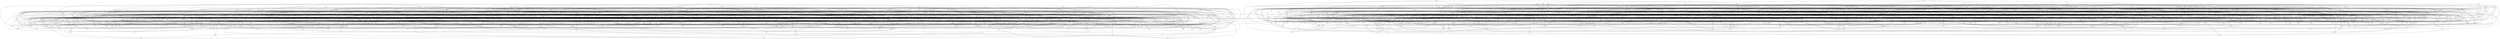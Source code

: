 strict graph {
  lnd -- thl
  qfq -- gjj
  qfq -- dgc
  fzh -- cqc
  rpc -- pkv
  rpc -- nfd
  rpc -- dbx
  fgb -- rhk
  fgb -- jzr
  cfv -- fgp
  mgq -- ssd
  mgq -- lrd
  mgq -- rsq
  dps -- fqx
  dps -- gtj
  tth -- xrq
  tth -- dbg
  tmz -- kkz
  tmz -- nrz
  tmz -- prx
  tmz -- xnr
  kch -- jcm
  kch -- nnm
  dqm -- ttk
  dqm -- vkm
  dqm -- bvk
  dqm -- rhk
  gjg -- kfn
  gjg -- qrm
  gjg -- pqr
  gjg -- bdc
  qqt -- thj
  tbb -- fqb
  stp -- glb
  stp -- nnd
  stp -- jtc
  vng -- mft
  vng -- cch
  vng -- vxr
  vng -- xjk
  qgd -- fdn
  qgd -- bsc
  qgd -- gvk
  qgd -- hqd
  qgd -- fmh
  qgd -- rhx
  qgd -- qgg
  cnr -- qfj
  cnr -- qpf
  cnr -- fqj
  slp -- vmv
  slp -- fhd
  slp -- lnx
  slp -- sfh
  htr -- pzb
  htr -- hqh
  htr -- dmt
  htr -- zjt
  htr -- xck
  dfj -- zsv
  dfj -- fvv
  mpr -- vkm
  mpr -- nvv
  mpr -- tgr
  mpr -- kkt
  fgs -- ltm
  fgs -- fbc
  lxf -- pbp
  qsh -- nrh
  qsh -- zdj
  qsh -- rjx
  qsh -- dxn
  dlb -- dcp
  dlb -- ktj
  dlb -- psc
  dlb -- mpv
  vfr -- kmb
  vfr -- psl
  zzc -- fzq
  zzc -- thj
  zzc -- bkg
  rlf -- thl
  rlf -- mtc
  rlf -- lcf
  klb -- jnz
  klb -- lkc
  klb -- cqs
  klb -- xrq
  rvd -- sgf
  rvd -- tkz
  rvd -- vdb
  rvd -- lnv
  rvd -- bfq
  rvd -- nrl
  bhd -- mgn
  bhd -- dgc
  bhd -- rpc
  bhd -- vkm
  lgk -- kmb
  lgk -- rrz
  lgk -- zrp
  lgk -- gpz
  lgk -- sqz
  cdk -- dvp
  dts -- lbc
  dts -- rzq
  dts -- qzl
  dts -- dsv
  pkv -- mfn
  pzr -- mpv
  pzr -- slj
  pzr -- xvv
  pzr -- djf
  ftv -- rzd
  ftv -- vkd
  vxt -- rgr
  vxt -- rrs
  vxt -- xdv
  vxt -- dbh
  vxt -- mft
  hrq -- qpm
  hrq -- jzr
  qkv -- dch
  cbx -- tct
  cbx -- fcs
  btp -- vbf
  btp -- djt
  btp -- vhc
  btp -- fmb
  btp -- qlv
  sxb -- dck
  sxb -- mlc
  sxb -- zhk
  sxb -- pxz
  sxb -- bbp
  sxb -- rts
  grk -- dhl
  grk -- lnk
  grk -- lcx
  khz -- jkm
  khz -- xlf
  khz -- gxs
  shq -- ffs
  shq -- prd
  shq -- gjf
  shq -- nrj
  drk -- gtj
  drk -- cps
  ngd -- xcx
  ngd -- fhg
  qkb -- rph
  qkb -- hlx
  qkb -- cbx
  qkb -- xbd
  qkb -- svj
  phr -- rml
  phr -- zjf
  phr -- snd
  phr -- xzc
  lnv -- nvj
  lnv -- lzp
  lnv -- qfh
  kqs -- vvh
  kqs -- lxs
  kqs -- lhr
  rxl -- xxp
  xnl -- qnq
  bst -- qkc
  bst -- rxr
  bst -- cqs
  tqn -- zkm
  bnn -- glv
  bnn -- hnh
  bnn -- xcr
  fvm -- mmr
  trq -- jzf
  trq -- mvz
  pgr -- tgr
  pgr -- hgn
  pgr -- dgg
  pgr -- tbc
  mkz -- dkp
  qgg -- jfz
  qgg -- sfc
  qgg -- xtc
  qgg -- fcp
  rhj -- pxz
  rhj -- vdt
  rhj -- rqs
  rhj -- hzj
  rhj -- mll
  jhj -- gjf
  jhj -- dsv
  jhj -- zxg
  htp -- fzv
  ptc -- qgx
  ptc -- srn
  ptc -- xrd
  ptc -- cch
  lqn -- fkx
  lqn -- xhj
  lqn -- fsp
  lqn -- kmv
  njs -- krl
  dkd -- scf
  dkd -- xbd
  dkd -- xqh
  dld -- dcl
  dld -- vjp
  qlj -- nhz
  qlj -- kkc
  qlj -- vqc
  bmv -- lsb
  bmv -- dtj
  bmv -- ckr
  fbg -- rqb
  fbg -- nsh
  dxv -- ppx
  dxv -- jtc
  dxv -- jcc
  qjv -- xck
  qjv -- pmz
  qjv -- blr
  qjv -- ffg
  jkz -- djt
  jkz -- pmv
  jkz -- cpr
  jkz -- hdn
  fhg -- blm
  xkk -- hmv
  sds -- pzd
  sds -- frq
  sds -- sbx
  sds -- glb
  xgd -- rrb
  lqm -- vxq
  kbb -- skt
  kbb -- nnd
  kbb -- xvv
  pxz -- sqn
  grt -- xpf
  grt -- tpf
  nlh -- fmr
  pfh -- xlf
  pfh -- bbs
  blm -- vkq
  cmg -- lfb
  cmg -- lnd
  cmg -- mpv
  ghk -- cdk
  ghk -- pkd
  ghk -- fbc
  ghk -- hkk
  jdc -- jrb
  jdc -- xzc
  zcx -- qng
  zcx -- phg
  zcx -- xst
  zcx -- bbn
  dsv -- mch
  tpn -- dkq
  tpn -- vfs
  tpn -- ljl
  tpn -- kpg
  hvd -- znv
  hvd -- lxf
  hvd -- lxs
  hvd -- cbp
  hvd -- zqr
  jvx -- nrj
  flk -- dxn
  flk -- qdh
  flk -- hmn
  flk -- ldx
  flk -- xcc
  fzx -- hsc
  dkj -- vgv
  dkj -- drq
  ndq -- fns
  ndq -- hqh
  ndq -- gpz
  ndq -- jnz
  zkj -- xhr
  zkj -- fnb
  zkj -- kpq
  sqz -- njs
  sqz -- pgl
  nkq -- qpf
  nkq -- lsb
  nkq -- vhl
  mjn -- skv
  mjn -- ltm
  mjn -- vtf
  mjn -- hzq
  cvj -- hrn
  cvj -- nbq
  bfq -- ccx
  bfq -- cdf
  kbg -- dpg
  kbg -- vqc
  kbg -- cdn
  fbz -- ffp
  fbz -- kkk
  fbz -- nfr
  fbz -- dcf
  fbz -- hkz
  fbz -- fnn
  fbz -- zrf
  khb -- pbr
  mpf -- lnx
  mpf -- lnf
  xsc -- dgf
  bck -- lsq
  bck -- cbm
  bck -- fff
  ccg -- kkv
  ccg -- vks
  ccg -- dbx
  ccg -- pzb
  hzk -- kpq
  hzk -- bvh
  fhp -- tqp
  fhp -- hxk
  fhp -- gnt
  fhp -- rxh
  rpf -- jlk
  rpf -- fvv
  rpf -- kpq
  fzv -- rqp
  fzv -- sqn
  bgv -- bxn
  bgv -- fvg
  jgz -- pfh
  jgz -- gss
  jgz -- nnd
  jgz -- jcl
  jgz -- kfk
  jgz -- rdj
  qrj -- tsm
  qrj -- rms
  qrj -- dcl
  fxm -- nfn
  fxm -- fcs
  fxm -- vnj
  fxm -- sjp
  sts -- drq
  sts -- fzv
  vtx -- fgc
  vtx -- fcj
  krd -- prd
  krd -- zrp
  krd -- knj
  krd -- tqp
  qcp -- bjd
  kvn -- jcm
  kvn -- grh
  kvn -- lqm
  hzq -- jtv
  pbr -- bqz
  qzc -- cdf
  qzc -- dxk
  qzc -- xgv
  hkz -- bqp
  lxl -- rdv
  lxl -- mpf
  lxl -- jvl
  bft -- hbh
  bft -- fpl
  bft -- czc
  bft -- qdz
  bft -- qkv
  bft -- slj
  dvg -- cqs
  dvg -- tfr
  lnf -- trj
  lnf -- ccx
  phk -- flm
  phk -- gsr
  phk -- rxb
  phk -- kxz
  slx -- dfc
  slx -- qpg
  slx -- jxx
  nlx -- dfp
  nlx -- jts
  vzd -- pqx
  vzd -- vdh
  vzd -- rms
  vzd -- tnm
  ftg -- vnk
  clp -- pbr
  clp -- tzr
  clp -- prx
  clp -- jnd
  dtx -- jdg
  dtx -- rsg
  dtx -- gvx
  trz -- sgp
  trz -- rfz
  fkq -- dtd
  fkq -- kbc
  fkq -- bxp
  fkq -- cps
  tfb -- tqn
  tfb -- vkq
  tfb -- dcx
  dtb -- nrx
  dtb -- rvq
  dtb -- ngb
  bnj -- gcr
  bnj -- tkq
  bnj -- dkd
  bnj -- fdm
  qnq -- xjf
  tfr -- shm
  mtg -- ptj
  mtg -- zzf
  mtg -- xgv
  mtg -- gpv
  mtg -- hjq
  xds -- rzj
  xds -- dfp
  xds -- ffs
  ltx -- gvx
  ltx -- mfl
  jfk -- ffg
  jfk -- rzj
  jfk -- bxb
  jfk -- nnq
  jfk -- gck
  jfk -- blr
  qmj -- pvz
  qmj -- ltl
  qmj -- srn
  qmj -- pln
  qmj -- zlk
  qxv -- skj
  qxv -- kpg
  qxv -- xjs
  qxv -- qfp
  xzp -- vcq
  xzp -- bnz
  xzp -- hkk
  xzp -- fmb
  rrz -- ckh
  rrz -- zqg
  bzq -- qrk
  bzq -- lhr
  bzq -- kxr
  bzq -- fmp
  jhn -- fvc
  jhn -- kbg
  jhn -- qgx
  jhn -- hrx
  zlz -- pdb
  zlz -- vhl
  zlz -- hhj
  dpc -- jtc
  dpc -- xsc
  cjz -- gpl
  cjz -- gdj
  prc -- jdg
  prc -- bvh
  prc -- dcf
  prc -- zkp
  prc -- bqp
  cjq -- gct
  cjq -- tjv
  cjq -- qcn
  cjq -- lls
  cjq -- cvj
  vbb -- sqn
  vbb -- lbh
  vbb -- gct
  vjk -- nxs
  vjk -- rqh
  vjk -- dps
  vjk -- fmb
  qrl -- zxg
  htl -- rzj
  htl -- bnv
  htl -- shq
  clh -- psl
  clh -- bnv
  clh -- kkv
  clh -- lbl
  clh -- mgf
  lhj -- hnq
  spl -- ngt
  mlj -- tzq
  mlj -- lnf
  zzv -- vks
  zzv -- tct
  zzv -- qtm
  rdr -- pdb
  rdr -- zzv
  qsm -- mlc
  qsm -- lsl
  hcx -- rhx
  hcx -- mgn
  nfz -- rxh
  nfz -- hrq
  nfz -- jnp
  nfz -- qzl
  mhs -- hfs
  mhs -- vjr
  mhs -- mjj
  mhs -- xjf
  fzn -- gjj
  fzn -- kdc
  fzn -- ldm
  fzn -- ddl
  fzn -- xgs
  jkt -- xrd
  jkt -- ffp
  jkt -- bdz
  rmm -- nnk
  vjp -- lqf
  vjp -- vdf
  jtx -- pqt
  jtx -- qlv
  jtx -- xmx
  jtx -- hjb
  kgl -- rnt
  kgl -- hxp
  kgl -- sjs
  kgl -- fft
  kgl -- lcx
  kgl -- zrf
  qzl -- hcx
  qzl -- fck
  qzl -- lld
  trg -- mgf
  trg -- bfk
  tcm -- nbq
  tcm -- hfl
  tcm -- zlm
  zjf -- nql
  bcb -- kkk
  bcb -- jcl
  bcb -- mqf
  lfj -- xpj
  lfj -- bqv
  dmt -- vfs
  dmt -- fkk
  lcf -- xtv
  fvg -- xpf
  xkh -- cqf
  xkh -- qpl
  xkh -- htk
  xkh -- hlx
  hlh -- gsc
  hlh -- lls
  hlh -- lsh
  hlh -- zqd
  tdm -- jxd
  tdm -- xhr
  tdm -- sjl
  tdm -- mft
  tdm -- hqn
  tdm -- jqg
  bjg -- nmq
  bjg -- tfr
  kgj -- qgm
  kgj -- knk
  kgj -- fdx
  kgj -- cpv
  kgj -- bjd
  kgj -- mgq
  ltm -- hlf
  smt -- mvz
  smt -- tnm
  smt -- mlc
  smt -- kkc
  fdn -- dlj
  fdn -- xtl
  zhn -- bkf
  tqj -- nql
  qkk -- fzx
  qkk -- xcm
  qkk -- cqj
  qkk -- lsb
  lhn -- xkk
  lhn -- zkm
  tqc -- lqm
  tqc -- dpg
  trn -- xnl
  nhr -- kts
  nhr -- jcc
  nhr -- trz
  ddt -- hzj
  ddt -- hxp
  ddt -- tdp
  xtd -- glv
  xtd -- ltl
  xtd -- nzc
  jjp -- lfk
  jjp -- gdz
  jjp -- shn
  jjp -- grt
  xqh -- gjh
  lqq -- xkb
  lqq -- kmf
  rbs -- skd
  rbs -- bfd
  rbs -- fcs
  rbs -- gck
  fmz -- pmv
  qtg -- xsc
  qtg -- jcg
  cqf -- zqg
  pbq -- xkk
  pbq -- frl
  pbq -- sln
  qlm -- hmn
  qlm -- xkk
  qlm -- jzr
  pjm -- qsk
  pjm -- hcb
  pjm -- fqx
  pjm -- bgv
  thk -- fff
  thk -- nth
  dbs -- tzg
  sgt -- fbg
  sgt -- dzj
  sgt -- dxn
  lzg -- jrt
  vxm -- kcb
  vxm -- qbm
  vxm -- xpj
  vxm -- nkv
  lls -- jcm
  lls -- zzb
  jfn -- txl
  jfn -- bxp
  jfn -- gss
  jfn -- mqg
  flc -- vmn
  shk -- sgp
  scn -- tgr
  xjq -- xkc
  xjq -- fbm
  tpj -- rzj
  qmg -- hsr
  qmg -- xhj
  qmg -- xqn
  qmg -- fjs
  nll -- xhj
  plm -- ctl
  plm -- glm
  plm -- hgh
  plm -- mzv
  plm -- zqr
  ptj -- fkk
  ptj -- zgz
  rvs -- hqd
  rvs -- qmr
  vbj -- fmr
  vbj -- fvm
  vbj -- fgp
  vbj -- rms
  vzj -- skv
  vzj -- cjl
  tsm -- rmm
  tsm -- mrm
  tsm -- lzg
  xrt -- ggz
  xrt -- dpt
  bfg -- jsb
  bfg -- bds
  mjj -- dkm
  mjj -- tbr
  mjj -- lgs
  dzj -- nrx
  dzj -- ttb
  qmr -- dbg
  dpr -- xgv
  dpr -- fqj
  dpr -- xsv
  dpr -- mbm
  dpr -- gzp
  bvk -- qnq
  bvk -- csn
  fth -- fkx
  fth -- nth
  fth -- qpx
  fth -- hkl
  qxc -- fxp
  qxc -- nth
  xqg -- hbh
  xqg -- ddr
  xqg -- mkz
  mzv -- rxb
  mzv -- ltv
  rxn -- xcm
  rxn -- zgp
  btd -- rmf
  btd -- kzd
  btd -- ggh
  btd -- rsg
  btd -- sgj
  stg -- kpf
  kgr -- rfz
  kgr -- htp
  kkr -- nns
  kkr -- bxb
  kkr -- qng
  vfs -- mbj
  zzt -- ldf
  zzt -- xgs
  zzt -- ddn
  klc -- tbc
  klc -- rxr
  thc -- rqb
  pvj -- xkk
  pvj -- rjx
  sks -- jvm
  hkl -- bnn
  hkl -- vkd
  hkl -- lzg
  gqd -- psl
  gqd -- hqd
  ttb -- shm
  hfb -- tfr
  hfb -- hhj
  hfb -- rxr
  hfb -- mns
  pvv -- xnp
  pvv -- bdc
  pvv -- xrl
  pvv -- gsm
  pvv -- nzn
  lsq -- hkk
  njr -- czc
  njr -- cqh
  njr -- fgv
  njr -- fnl
  njr -- cbz
  njr -- skt
  njr -- drk
  njr -- qkv
  crk -- xxp
  crk -- cch
  jpz -- bcl
  jpz -- msb
  jpz -- rxl
  jpz -- tpk
  jpz -- ngs
  rdj -- rrp
  rdj -- jcm
  zjt -- lfc
  zjt -- fqv
  zjt -- jzr
  xpm -- gkj
  xpm -- skt
  xpm -- vxl
  xpm -- gxz
  mjb -- jsr
  kqj -- stp
  kqj -- rjl
  kqj -- mnt
  llt -- dlj
  llt -- rzx
  llt -- vrl
  rxh -- mss
  rxh -- rbx
  svn -- tbm
  svn -- jzk
  svn -- nld
  svn -- sjp
  dck -- bdz
  qkc -- bmf
  qkc -- fbx
  lsm -- xhj
  lsm -- zcr
  lsm -- rhh
  lsm -- tqc
  lsm -- hnh
  cdf -- ths
  cdf -- qnq
  jtk -- fsp
  jtk -- rfv
  jtk -- mlc
  jtk -- grh
  mjt -- nbc
  mjt -- snd
  qtm -- tjh
  rfv -- xxs
  rfv -- zsv
  jqg -- hbb
  xmt -- xvv
  xmt -- kcn
  xmt -- bxp
  xmt -- lcj
  vdm -- gjl
  vdm -- xjs
  vdm -- krl
  vdm -- fgh
  vdm -- zgd
  fbc -- glv
  fbc -- gtv
  xcs -- ngx
  xcs -- qrj
  xcs -- flm
  xcs -- rqs
  kvr -- rfl
  kvr -- lqj
  ffc -- kfx
  ffc -- xhk
  ffc -- vnk
  hpz -- pmc
  hpz -- pmt
  fvv -- vdf
  xvv -- rqs
  xvv -- bnn
  fsh -- rxn
  fsh -- sgt
  fsh -- cqg
  fsh -- str
  ckt -- vtb
  ckt -- bkf
  ckt -- pzd
  ckt -- ksc
  ckt -- zlb
  ckt -- vvq
  dvq -- fdm
  dvq -- btx
  dvq -- lpt
  dvq -- zqg
  cgh -- scn
  klh -- snc
  klh -- hnh
  klh -- kfs
  klh -- vnf
  klh -- tsc
  klh -- mnt
  thr -- hnq
  thr -- kxx
  thr -- fhl
  thr -- xkb
  fds -- cqc
  fds -- bbp
  fds -- sqd
  zgz -- rdr
  zgz -- bjg
  phf -- knk
  phf -- vfv
  phf -- kgr
  vpn -- tzr
  jlk -- pdz
  lpt -- pvj
  lpt -- jhq
  lvx -- jcg
  lvx -- xzm
  lvx -- zhk
  qgt -- qpg
  qgt -- cdb
  qgt -- ngq
  qgt -- nqz
  qgt -- cqg
  mnn -- rxn
  mnn -- jmh
  mnn -- jxx
  mnn -- mbj
  bdr -- mjv
  jxk -- bxl
  jxk -- ddr
  jxk -- vnv
  jxk -- kkc
  jfg -- jfm
  pjp -- cqf
  pjp -- fjr
  pjp -- kbj
  pkr -- cfv
  pkr -- qcn
  pkr -- ssv
  pkr -- csr
  pkr -- stg
  cbp -- kbc
  cbp -- hlf
  cbp -- kgr
  cbp -- mdf
  cbp -- pkd
  cbp -- dpc
  mrn -- tsc
  mrn -- fmz
  mrn -- kxs
  mrn -- djf
  tbc -- vvf
  tzg -- lfr
  tzg -- vfl
  zsj -- fzc
  zsj -- lhn
  ssr -- dnp
  ssr -- khz
  ssr -- hsn
  ssr -- pmv
  npg -- rqb
  npg -- fhr
  jtr -- nlq
  jtr -- vlf
  jtr -- tdp
  qpb -- rfz
  qpb -- lhr
  qpb -- bnz
  qpb -- mll
  qrf -- cpp
  qrf -- lzp
  qrf -- hqd
  qrf -- fbq
  kkt -- gzp
  kkt -- fqc
  kkt -- gpc
  kmc -- hdn
  kmc -- htp
  kmc -- khx
  rmt -- mzj
  rmt -- fns
  vtb -- sth
  vtb -- sjl
  vtb -- spg
  mtt -- qtg
  mtt -- hrx
  mtt -- kmv
  mtt -- mjb
  mtt -- jsr
  ntg -- jdg
  ntg -- jzc
  bps -- bqg
  bps -- qlb
  bps -- llt
  bps -- qfh
  fnv -- qbn
  fnv -- jvx
  fnv -- dqm
  bml -- bdr
  bml -- dbv
  bml -- xjq
  sgf -- vfg
  sgf -- hqd
  ptr -- zzt
  ptr -- xcm
  ptr -- qfq
  rjl -- zxc
  rjl -- jrt
  hxp -- ctl
  hxp -- bqx
  hxp -- qpx
  hxp -- dkp
  pnf -- fmb
  nxs -- pbp
  nxs -- ctc
  jfz -- zfz
  xlc -- nql
  xlc -- ldf
  xlc -- bkg
  fcs -- xjs
  dql -- djf
  dql -- sbz
  dql -- jfg
  dql -- fbc
  fnl -- cdn
  fnl -- ddd
  fnl -- dmv
  fnl -- nnx
  pmv -- bnz
  vdf -- vct
  kzs -- dsr
  jml -- cmp
  jml -- rmr
  jml -- kmf
  jml -- llt
  jml -- fjq
  jml -- mmf
  hdn -- gxx
  hdn -- rmf
  hdn -- rrs
  vkd -- bmn
  vkd -- bnz
  vkd -- glh
  mgx -- ffg
  mgx -- bnx
  fbx -- tkv
  fbx -- vfg
  kxc -- qnv
  kxc -- gxg
  kxc -- vfv
  kxc -- hlg
  nst -- zdg
  nst -- dzj
  nst -- vdb
  nst -- zgh
  vkq -- fhr
  kdb -- prd
  kdb -- xnr
  zgh -- ggz
  zgh -- zdg
  bmm -- qkk
  bmm -- rsn
  bmm -- jzj
  bmm -- xkk
  mml -- gxg
  mml -- rjl
  xch -- zqr
  xql -- hsh
  xql -- lxb
  qsk -- skv
  qsk -- mjb
  qgm -- bgm
  qgm -- qqg
  qgm -- xmx
  jht -- vzj
  jht -- fcj
  jht -- hsr
  jht -- psc
  jht -- vbb
  hmv -- tzq
  glm -- sgr
  glm -- xjk
  kxr -- fgc
  kxr -- nnm
  kxr -- jsb
  kxr -- dhq
  kxr -- cnz
  bxp -- jks
  sfc -- mmf
  sfc -- dvg
  sfc -- rcq
  ddd -- djt
  ddd -- tgs
  gbj -- rfz
  gbj -- bjd
  gbj -- qzj
  gbj -- vcq
  kfx -- zth
  kfx -- hjc
  xlv -- lbl
  xlv -- lkc
  xlv -- pvj
  xlv -- mzj
  xlv -- drn
  hpm -- bkf
  hpm -- lsq
  nsm -- cch
  nsm -- fgv
  csj -- zgd
  csj -- fzx
  csj -- bvn
  hfl -- gtj
  hfl -- cjl
  hfl -- vvq
  qfp -- mqn
  qfp -- xnl
  qfp -- pmt
  mjl -- kkc
  mjl -- vzj
  mjl -- mxq
  pdb -- qpg
  lmj -- nnq
  lmj -- fqh
  xfc -- fqs
  xfc -- mkz
  xfc -- vvq
  xfc -- bmn
  kcf -- nmq
  kcf -- rhk
  hzj -- bnn
  hzj -- bvh
  vpv -- bbb
  vpv -- cgh
  vpv -- mgk
  vpv -- qqt
  vpv -- jrx
  jjb -- bqz
  jjb -- jgc
  jjb -- qrl
  jjb -- zgd
  jjb -- mvt
  qzd -- sqz
  tdq -- rpl
  tdq -- vfs
  tkv -- gjf
  hgh -- tjv
  hgh -- kts
  ttk -- fdn
  vbr -- psh
  vbr -- xxp
  vbr -- mvz
  bkg -- hcx
  bkg -- tkz
  tmf -- skc
  tmf -- flc
  tmf -- jcg
  tmf -- pbx
  rjh -- hbb
  rjh -- lsc
  rjh -- mzv
  rjh -- qgx
  tnm -- sgj
  qzj -- mlk
  qzj -- xch
  qzj -- pnf
  bpd -- fmz
  bpd -- gtv
  kcd -- dbj
  kcd -- mbm
  kcd -- brr
  lxg -- zth
  kqp -- hpm
  kqp -- lsm
  kqp -- xql
  kqp -- fmr
  lbc -- gck
  vqc -- qpx
  vqc -- bxn
  fkh -- njp
  fkh -- nsh
  jnj -- kfs
  jnj -- lph
  jnj -- xpf
  jnj -- qtg
  jnj -- dns
  gkf -- kpf
  gkf -- htp
  nmg -- jcg
  nmg -- xsc
  nkv -- rrp
  nkv -- rfv
  lmg -- jkt
  lmg -- ckn
  lmg -- fmz
  lmg -- tcm
  hrc -- gpl
  hrc -- ftg
  hrc -- dgd
  zgp -- fqb
  vlf -- vmn
  vlf -- mvn
  khd -- mtc
  khd -- tzk
  khd -- grh
  gcq -- zmq
  gcq -- rvs
  gcq -- hbv
  gcq -- nvj
  bsc -- gpz
  bsc -- tkq
  bsc -- tkz
  rjg -- rbv
  rjg -- fbt
  rjg -- gsj
  rjg -- vrc
  cqh -- lvb
  cqh -- kmv
  cqh -- ckn
  qnt -- xjq
  qnt -- zjf
  qnt -- lld
  qnt -- rdv
  chr -- stz
  hhm -- crk
  hhm -- sqn
  rjv -- gkt
  rjv -- gnt
  rjv -- chn
  sqd -- snh
  znl -- ttq
  znl -- zgp
  znl -- bfd
  znl -- dvr
  kts -- xvv
  kts -- gsm
  stm -- snc
  stm -- khz
  stm -- qxc
  stm -- crk
  pkt -- sst
  pkt -- jqq
  pkt -- xkx
  qps -- gss
  qps -- lqf
  dfc -- dbv
  dfc -- tgn
  rmr -- nld
  rmr -- lnl
  sjd -- chn
  sjd -- bbb
  sjd -- jvx
  kpg -- blr
  kpg -- qnq
  kpg -- tct
  nnx -- rsg
  nnx -- lxf
  nnx -- xdt
  lcj -- vcm
  lcj -- dkp
  lrd -- vjp
  bts -- drp
  bts -- cqs
  bts -- jpm
  bts -- lbc
  gxg -- hlf
  gxg -- vdh
  gxg -- hlg
  gzm -- ltl
  gzm -- rnt
  gzm -- xrx
  gzm -- kkk
  fzq -- fzc
  jdf -- dtj
  jdf -- scf
  jdf -- gpl
  ldm -- xgv
  ldm -- skj
  ldm -- bdr
  dcf -- rsq
  qpl -- brr
  kjg -- dgc
  kjg -- vnj
  kjg -- sjp
  kxz -- mll
  dhl -- stg
  dhl -- nvl
  dhl -- kmc
  dhl -- rzd
  dhl -- vfs
  mbk -- dfc
  mbk -- pft
  mbk -- bvn
  mbk -- mgx
  mbk -- msv
  sjl -- sqd
  hjb -- lqm
  hjb -- kzm
  hjb -- ctl
  hjb -- pbx
  lrv -- vxd
  dtr -- tsm
  dtr -- fkb
  ddr -- dks
  bdd -- xjd
  bdd -- kzs
  bdd -- pcn
  bdd -- tkr
  bdd -- gjh
  vqk -- xbd
  vqk -- ngd
  vqk -- hzd
  vqk -- bqz
  vqk -- ntv
  vqk -- blr
  vqk -- rcq
  xrx -- dcl
  xrx -- rmf
  dxn -- gkt
  qzz -- hbv
  qzz -- dgg
  qzz -- bts
  qzz -- srj
  sjs -- tpf
  sjs -- lxf
  bpl -- tsm
  bpl -- vxr
  bpl -- nlq
  bpl -- dlb
  qvk -- dqr
  qvk -- rjx
  qvk -- jqq
  qvk -- fhg
  xtn -- mdh
  dcv -- hcb
  dcv -- bqv
  dcv -- rxb
  dcv -- llq
  drn -- rdv
  drn -- bch
  mvp -- hzk
  mvp -- rts
  mvp -- fgv
  zjp -- skc
  zjp -- xdv
  zjp -- ctg
  zjp -- zdx
  qct -- tjh
  kkp -- hkz
  kkp -- rns
  kkp -- mqz
  gkv -- fnq
  gkv -- fmh
  gkv -- vpv
  gkv -- xkx
  zgc -- vct
  zgc -- bpd
  zgc -- grk
  zgc -- psh
  hfs -- gqd
  hfs -- fvr
  hfq -- cpr
  hfq -- hhm
  dkc -- hfq
  dkc -- cdn
  dkc -- tjv
  dkc -- pxz
  dkc -- xtv
  jxp -- xls
  jxp -- xtf
  jxp -- fqk
  jxp -- xjq
  gpn -- dmv
  gpn -- dch
  gpn -- sbx
  gpn -- blq
  lxn -- lfc
  lxn -- mmf
  lxn -- ltb
  lxn -- snd
  fmp -- ltv
  zcf -- xhr
  zcf -- zsv
  chf -- thl
  chf -- llq
  chf -- mpv
  rdd -- ngd
  rdd -- scs
  rdd -- bmf
  rdd -- phn
  fjs -- khx
  fjs -- fkx
  tkr -- fqc
  tkr -- phg
  tkr -- gbx
  pqr -- rms
  pqr -- hqn
  pqr -- mmr
  rvb -- rxr
  rvb -- jcr
  fzb -- jnd
  fzb -- xqh
  fzb -- msq
  fzb -- rpl
  ndt -- mbj
  ndt -- zgv
  ndt -- zjf
  ndt -- nrx
  qsn -- sbx
  qsn -- shk
  qsn -- jcl
  qsn -- hgq
  lxs -- pdz
  xxs -- mqz
  trj -- jnp
  nvv -- nnq
  nvv -- nmq
  nvv -- dkq
  nzx -- pjv
  nzx -- ksj
  nzx -- nhz
  nzx -- dtr
  nzx -- bgv
  tdp -- mht
  tdp -- lqf
  znm -- ztp
  znm -- ggz
  znm -- fqd
  znm -- ptj
  ltg -- zqg
  ltg -- qpg
  ltg -- mbj
  ltg -- mlj
  pdh -- mvn
  pdh -- pfp
  qcn -- hcb
  qcn -- mqg
  dkz -- lnf
  dkz -- tbr
  dkz -- cqj
  dkz -- fbm
  sfh -- mdh
  sfh -- bjf
  kdc -- dfp
  zvg -- kpx
  zvg -- nsk
  zvg -- trg
  zvg -- ffc
  zvg -- rvb
  zkp -- glb
  zkp -- lnd
  scs -- ntv
  scs -- cjz
  mls -- rbl
  mls -- bfn
  mls -- ttq
  mls -- kmf
  mls -- qcq
  crr -- pmc
  crr -- fqb
  rph -- tpj
  rph -- cgh
  zht -- zmb
  srb -- blm
  srb -- fhr
  srb -- xzf
  srb -- lrn
  qvt -- mzz
  qvt -- spl
  qvt -- dqr
  qbm -- tsc
  qbm -- cvj
  qbm -- fvm
  qbm -- cbm
  ntn -- thd
  ntn -- kfk
  ntn -- mml
  bhx -- tjv
  bhx -- lsc
  bhx -- fgs
  bhx -- ghj
  tlp -- vng
  tlp -- vlf
  tlp -- snh
  vbv -- jxx
  vbv -- csf
  vbv -- qxv
  vbv -- nkq
  pjt -- jxf
  pjt -- pcn
  pjt -- gcr
  pjt -- tbl
  xfg -- bmv
  xfg -- jbq
  xfg -- dkm
  xfg -- hrc
  ckr -- jzr
  ckr -- vkq
  ckr -- nkn
  nnk -- xrn
  vbt -- nbq
  vbt -- qzj
  vbt -- gxz
  vbt -- mkz
  dkm -- qlb
  ksj -- cmg
  ksj -- fds
  ksj -- glj
  gbz -- qng
  gbz -- hmn
  gbz -- hhj
  ffs -- nld
  ffs -- fqv
  vlm -- gxm
  vlm -- msj
  vlm -- stz
  vlm -- cdf
  lqv -- cbz
  lqv -- ghj
  lqv -- pnf
  lqv -- mnt
  fpq -- nfr
  fpq -- qps
  fpq -- jtv
  fpq -- bcl
  nfn -- njg
  nfn -- crc
  nfn -- klb
  smj -- fnb
  smj -- dmv
  smj -- xjk
  smj -- tqz
  qnn -- mll
  qnn -- rhh
  snc -- fff
  snc -- mht
  snc -- glj
  mkj -- bqz
  mkj -- hcx
  mkj -- cbx
  kkv -- rrb
  zqd -- pqt
  qjn -- pgl
  qjn -- kdb
  qjn -- ttn
  qjn -- zgh
  gjb -- jvl
  gjb -- nrx
  gjb -- bts
  gjb -- msj
  dml -- flc
  dml -- kch
  dml -- mmr
  dml -- lnd
  cps -- qpx
  cps -- bmn
  cps -- hsr
  jsd -- rqh
  jsd -- nbd
  jsd -- mvp
  jsd -- rxb
  jsd -- kgj
  tqp -- fbp
  tqp -- khb
  jmh -- vnk
  jmh -- tqj
  gjj -- zmb
  gjj -- rrb
  nbv -- llq
  nbv -- fnb
  nbv -- fgp
  nbv -- xdv
  nbv -- xjk
  nbv -- grt
  nbv -- xch
  nbv -- tpf
  nmq -- xjf
  xhs -- bdc
  xhs -- vdr
  xhs -- qrm
  xhs -- vlf
  nkt -- cqj
  nkt -- msq
  nkt -- bfn
  nkt -- rql
  tgd -- rph
  tgd -- xls
  tgd -- qsl
  xkb -- mfn
  lxb -- vxr
  lxb -- cqp
  gzh -- nkn
  gzh -- rhx
  gzh -- zzc
  gzh -- ckr
  lfr -- fkt
  lfr -- bds
  tnq -- trn
  tnq -- qct
  tnq -- cmd
  tnq -- zht
  fmb -- nnm
  bmd -- fjr
  bmd -- kcf
  rzq -- zkm
  rzq -- gpl
  rzq -- fkk
  nch -- rms
  nch -- fdx
  bbp -- gtv
  tkc -- knk
  tkc -- fgc
  tkc -- gxz
  vdc -- nlx
  vdc -- snd
  kgf -- trv
  kgf -- fgv
  kgf -- lkb
  kgf -- dfj
  kgf -- xtv
  dcl -- vdh
  djt -- grm
  gjl -- scf
  gjl -- dbx
  gjl -- fck
  zzr -- lhr
  zzr -- dkj
  zzr -- jrs
  zzr -- bkf
  nzn -- grm
  nzn -- pbq
  sqq -- jpm
  sqq -- xrt
  cbm -- gtv
  cbm -- sgp
  lld -- lhn
  lld -- nvc
  lld -- czk
  lsl -- lxf
  frj -- rrp
  frj -- sks
  frj -- bfg
  frj -- zpb
  hhp -- ptr
  hhp -- tbb
  nfd -- hqh
  nfd -- zfz
  nfd -- fqd
  hqd -- bcd
  tsj -- dsr
  tsj -- xvp
  tsj -- hrq
  hhj -- dlj
  mhk -- klc
  mhk -- kjj
  mhk -- tkz
  mhk -- cnr
  bqd -- txz
  bqd -- qdc
  bqd -- gpv
  bqd -- zlt
  bqd -- mch
  jhq -- hxk
  lqj -- gdj
  mfn -- qmr
  mfn -- pmt
  bds -- cqc
  jqq -- scf
  dcp -- qmj
  dcp -- sts
  dcp -- jzc
  jfq -- dcv
  jfq -- bjd
  jfq -- dfj
  jfq -- dpc
  fnz -- cnk
  fnz -- qsl
  fnz -- bjk
  fnz -- xjd
  gpc -- bcd
  hqb -- pdz
  hqb -- lnk
  hqb -- thk
  hqb -- dck
  fqs -- xxp
  fqs -- xch
  fqs -- fnb
  bfn -- mzj
  tkq -- vkm
  vnj -- kcd
  vnj -- nrj
  vnj -- mbm
  vnj -- zsj
  xlf -- vcq
  xlf -- grm
  tgf -- bst
  tgf -- zsj
  tgf -- hhp
  tgf -- gjk
  tgf -- lxg
  tgf -- sbq
  tgf -- fqh
  clq -- jjj
  clq -- cpv
  clq -- vnf
  clq -- jks
  ngq -- dkz
  ngq -- qhs
  kpv -- ftg
  kpv -- mtd
  kpv -- kzs
  tts -- nvz
  tts -- xrq
  tts -- sjh
  tts -- tkv
  pqz -- dbv
  pqz -- kdc
  pqz -- rzx
  pqz -- mns
  hjq -- tkx
  hjq -- bmd
  hjq -- qmr
  hjq -- ptj
  hjq -- bnv
  hjq -- rlp
  hjq -- dkm
  flm -- shk
  flm -- gvx
  flm -- qjb
  knj -- qzc
  knj -- lfc
  knj -- cjz
  knj -- fzq
  htk -- xgs
  htk -- ckh
  htk -- rvq
  htk -- bch
  dbj -- rjx
  dbj -- fhg
  gnt -- fqh
  msb -- xsc
  msb -- dbs
  dkq -- qvz
  dkq -- czk
  dkq -- cqg
  mtc -- jrt
  mtc -- kfs
  gsr -- qps
  gsr -- tzz
  qgx -- ddr
  thd -- lnk
  thd -- xbn
  phn -- shm
  svj -- txz
  svj -- rvb
  svj -- kxt
  kbc -- jjj
  kbc -- nhr
  xls -- xjs
  xls -- mjt
  xls -- xcf
  phl -- bcb
  phl -- mtc
  phl -- xbn
  dxk -- zkm
  dxk -- nnq
  ptk -- prc
  ptk -- grb
  ptk -- nsm
  ptk -- tsc
  lth -- fkv
  lth -- mmh
  lth -- ttk
  nqs -- zmq
  nqs -- hpz
  nqs -- dkm
  nqs -- scn
  xck -- fkg
  xck -- xqr
  fcv -- pzb
  fcv -- hxk
  fcv -- thc
  fcv -- bmv
  fcv -- ndq
  pft -- jnp
  pft -- kbj
  pft -- gps
  pft -- vkm
  mfd -- lrd
  sxf -- sks
  sxf -- ngs
  sxf -- zhn
  sxf -- ctg
  sxf -- vct
  sxf -- fkt
  hpl -- fqd
  hpl -- jcr
  hpl -- rpl
  hpl -- nlx
  sjp -- cbd
  sjp -- mqn
  gjk -- tsj
  gjk -- ths
  gjk -- rlh
  gpl -- tbl
  ldx -- xqr
  ldx -- ttn
  kxx -- sfh
  kxx -- tth
  gcr -- bcd
  trr -- lqj
  trr -- rzj
  trr -- mgk
  trr -- kfv
  jjv -- bmd
  jjv -- qpg
  jjv -- jtf
  hvc -- pmv
  hvc -- knk
  hvc -- fzh
  bnx -- gjf
  bnx -- fqv
  nrq -- vhf
  nrq -- mgk
  nrq -- gpc
  nvj -- jpg
  pnh -- mqf
  pnh -- rjl
  pnh -- xxq
  pnh -- xvr
  ztv -- hsh
  ztv -- msb
  ztv -- ftv
  ztv -- bnz
  mfj -- tbr
  mfj -- xqr
  mfj -- bnv
  mgk -- fck
  jtf -- csn
  jjj -- nlq
  jjj -- cjl
  jjj -- zcm
  gck -- qdc
  dvr -- rhz
  dvr -- zmb
  kld -- jlk
  kld -- xrn
  kld -- fqx
  rpn -- mcn
  rpn -- jfg
  rpn -- dxl
  qrm -- glh
  qrm -- xtj
  zlm -- xcr
  zlm -- qnn
  zlm -- dgh
  mht -- kfk
  mkq -- qkg
  mkq -- xhk
  mkq -- pqg
  xrl -- vnv
  xrl -- ddt
  xrl -- znv
  xrl -- bxn
  rnr -- nnk
  rnr -- nmg
  rnr -- dbs
  srj -- mmf
  srj -- fgb
  srj -- zgp
  srj -- mfj
  srj -- fhg
  xcp -- srf
  xcp -- kvr
  xcp -- btz
  xcp -- fkh
  cdh -- dgd
  cdh -- pbr
  cdh -- hxk
  cdh -- qfh
  glh -- tzz
  glh -- glv
  glh -- kzm
  zdm -- rgd
  zdm -- bml
  zdm -- zgz
  zdm -- qlk
  trv -- fvg
  trv -- ffp
  trv -- fvv
  szg -- glb
  szg -- qqg
  spt -- gvq
  spt -- rvd
  spt -- jgs
  spt -- bbn
  hjc -- nrx
  hjc -- xtn
  hjc -- mjv
  fdm -- phg
  fdm -- jrb
  psc -- rjl
  psc -- ssh
  xcc -- mgf
  trb -- jvx
  trb -- mgx
  trb -- vvf
  pbz -- cch
  pbz -- lxf
  pbz -- rfv
  pbz -- nxs
  nrx -- gdj
  gvk -- xlc
  gvk -- fjr
  gvk -- fsh
  jts -- fnq
  jts -- vpl
  jts -- gxm
  glt -- lkk
  rqh -- mlk
  rqh -- ftv
  tkx -- dsr
  tkx -- chv
  tkx -- cgh
  rsn -- tct
  rsn -- nvz
  nxm -- dbv
  nxm -- stz
  nxm -- lbc
  xpn -- bnj
  xpn -- mls
  xpn -- vpl
  xpn -- qng
  pgq -- sgj
  pgq -- rkp
  pgq -- lvx
  pgq -- qlj
  rbg -- gjh
  rbg -- rbx
  xtc -- qvk
  xtc -- qpl
  dvb -- gkb
  dvb -- ptj
  dvb -- hxn
  dvb -- lhj
  nxj -- tbb
  nxj -- phr
  nxj -- rvc
  nxj -- pjp
  rgd -- vdc
  rgd -- tgd
  rgd -- ckh
  jtv -- gxx
  fjt -- fkb
  fjt -- dbh
  fjt -- mqz
  fjt -- jvn
  zmq -- bfn
  xcq -- xcf
  xcq -- gxm
  xcq -- xqr
  xcq -- scs
  xcq -- hsq
  jzj -- fdn
  jzj -- jdf
  hrm -- rrz
  hrm -- rfl
  qzm -- vfl
  qzm -- fxk
  xhk -- fjq
  xhk -- mbj
  jcl -- qxc
  fcq -- fnv
  fcq -- drn
  fcq -- tgd
  fcq -- mss
  fcq -- hjv
  fcq -- phg
  fcq -- ltb
  ltl -- fsp
  ltl -- dbs
  ppx -- ltm
  ppx -- dhq
  ppx -- gsc
  qdz -- cdk
  qdz -- ntg
  qdz -- dcv
  qhs -- nsr
  qhs -- xcx
  smc -- rml
  smc -- bfd
  smc -- rfl
  smc -- ckh
  rbl -- hbv
  rbl -- ntv
  rbl -- tpj
  rbl -- lms
  xdv -- fjs
  srs -- jqq
  srs -- kgx
  srs -- vhf
  srs -- njg
  czc -- fgv
  czc -- hpc
  llq -- tzg
  hbp -- thc
  hbp -- dxm
  hbp -- jzr
  hbp -- pjp
  hbp -- gcr
  nbd -- sjl
  nbd -- ctf
  cnk -- fkh
  cnk -- njs
  cnk -- gbz
  cnk -- trn
  bhk -- tqn
  bhk -- scn
  bhk -- qtm
  msv -- kxx
  msv -- dfp
  msv -- vpl
  mcl -- lxl
  mcl -- nrz
  mcl -- sgf
  mcl -- vdc
  mcl -- xgv
  bxl -- sqd
  bxl -- dhq
  bxl -- fkt
  ssv -- khd
  ssv -- lsl
  ssv -- tlp
  dxm -- dtj
  dxm -- fjr
  vms -- hlg
  vms -- nth
  vms -- rvp
  vms -- hnh
  lxz -- mfd
  lxz -- dmv
  lxz -- nlh
  crc -- lfh
  crc -- ddl
  pxn -- mfl
  pxn -- ntn
  pxn -- ksj
  pxn -- jzc
  fgx -- bnx
  fgx -- hgn
  fgx -- hhp
  fgx -- tpj
  xtj -- kvn
  xtj -- lcx
  xtj -- fkb
  xgc -- xcr
  xgc -- znv
  xgc -- lfk
  xgc -- nfr
  mch -- bdr
  mch -- klc
  jgc -- qpm
  xgs -- xkb
  jgs -- fcp
  jgs -- xtn
  jgs -- mjv
  bjf -- tkz
  bjf -- pgl
  zcz -- snh
  zcz -- xjk
  zcz -- rjh
  zcz -- pdh
  bzr -- tdq
  bzr -- csj
  bzr -- pkt
  gtj -- bcl
  gtj -- hqn
  kzm -- qcp
  kzm -- hbb
  kzm -- zqd
  fbq -- dbv
  fbq -- tts
  fbq -- ltb
  mlp -- hbp
  mlp -- crr
  mlp -- pph
  mzz -- phn
  mzz -- trj
  mzz -- xbd
  zhb -- zmb
  zhb -- lbl
  zhb -- sgt
  gdx -- qlm
  gdx -- xqr
  gdx -- vfg
  chj -- pzd
  chj -- kxs
  chj -- hvc
  chj -- dhl
  kzf -- bbs
  kzf -- cqp
  kzf -- dtr
  qml -- dgh
  qml -- kch
  qml -- lnk
  qml -- lbj
  hsr -- kld
  jvc -- xkx
  jvc -- gxm
  jvc -- gkt
  jvc -- xgh
  bxb -- jcr
  bxb -- gpc
  lfh -- qnq
  xhj -- zhk
  xhj -- rqs
  fxp -- jzf
  fxp -- thl
  fxp -- fzh
  vtf -- xqn
  vtf -- lrd
  lpl -- nlh
  lpl -- gkj
  lpl -- pbx
  lpl -- jzc
  lpl -- tzz
  dnl -- crc
  dnl -- pmc
  dnl -- kjg
  dnl -- qct
  tjx -- fzq
  tjx -- rbx
  tjx -- xtf
  tjx -- lgs
  tjx -- zht
  tjx -- bjk
  tjx -- fkv
  ttm -- xtj
  ttm -- mjp
  ttm -- hsr
  ttm -- skc
  ttm -- rqs
  khj -- dch
  khj -- thd
  khj -- nlh
  khj -- dgh
  zkz -- fgp
  zkz -- gsc
  zkz -- gtj
  zkz -- mfl
  ghj -- nnd
  sht -- stg
  sht -- zqr
  sht -- lcj
  sht -- rts
  dtj -- bjf
  msq -- bfd
  msq -- qdc
  pqx -- dxl
  pqx -- qsm
  pqx -- kpf
  rrp -- rnt
  rrp -- rmf
  bjp -- trz
  bjp -- qzm
  bjp -- nbd
  bjp -- fvc
  btx -- gpc
  btx -- fcs
  hrn -- nvl
  hrn -- kkk
  hrn -- bds
  czr -- vrr
  czr -- gvx
  xmd -- nll
  xmd -- mkz
  xmd -- dgf
  xmd -- lcx
  vjr -- qpm
  xbn -- mqz
  xbn -- zsv
  jcg -- qnv
  vbs -- vpn
  vbs -- crr
  vbs -- mjv
  vbs -- chr
  fgh -- bjf
  fgh -- bdr
  dbh -- gxx
  dbh -- lsc
  txl -- vnf
  txl -- jcm
  txl -- vgv
  txl -- ssh
  txl -- vvh
  rns -- lcf
  rns -- fmb
  rns -- dmv
  ccx -- xcc
  ccx -- khb
  ccx -- trj
  qpf -- rxn
  qpf -- chv
  hpj -- zdx
  hpj -- lbh
  hpj -- kgj
  hpj -- xmt
  jmd -- nxm
  jmd -- xgh
  jmd -- ndt
  jmd -- sjd
  zdj -- ttq
  zdj -- fkg
  zdj -- qtm
  fqj -- gjh
  jpf -- bng
  jpf -- mzj
  jpf -- tkx
  jpf -- cnr
  jpf -- lrv
  jpf -- gcr
  jpf -- trb
  jpf -- rsn
  hlm -- xrd
  hlm -- rxb
  hlm -- hkz
  hlm -- kqj
  hlm -- psh
  drp -- rpc
  drp -- bng
  tkz -- kkv
  mlc -- mmr
  dlm -- kkr
  dlm -- mvt
  dlm -- mqn
  dlm -- fvf
  zqg -- tjh
  ffp -- ltv
  ffp -- jsb
  pmz -- tgr
  pmz -- jtf
  pmz -- ldx
  pmz -- kcf
  qcq -- bbb
  qcq -- mbm
  qcq -- dsv
  xpj -- vnv
  xpj -- fcj
  sgj -- fxk
  ftt -- pvc
  ftt -- cms
  ftt -- xst
  ftt -- qjg
  mcr -- jmd
  mcr -- ssc
  mcr -- nkn
  mcr -- jpg
  bvc -- glt
  bvc -- tgs
  bvc -- bxl
  bvc -- phl
  bvc -- mmr
  mdc -- dxk
  mdc -- xzf
  mdc -- tzp
  mdc -- mlj
  vxr -- knk
  dpt -- xtl
  msm -- hzc
  msm -- dld
  msm -- jks
  msm -- pkd
  kkz -- qkc
  kkz -- jvx
  kkz -- dmt
  vdt -- pnf
  vdt -- vtx
  hlx -- dqr
  xxq -- hfq
  xxq -- fxx
  dhq -- tpf
  nqz -- dkq
  nqz -- fqc
  nqz -- mnc
  bxn -- lzg
  bxn -- dcf
  hpg -- rnr
  hpg -- kxz
  hpg -- pdz
  hpg -- xnp
  xtf -- kbj
  xtf -- llt
  glj -- vbf
  mxq -- lxs
  mxq -- vxq
  mxq -- qcp
  fvc -- jvm
  fvc -- cfv
  fvc -- glt
  fvc -- pfp
  qgv -- hzq
  qgv -- zkj
  qgv -- kzf
  qgv -- kbb
  qgv -- mvn
  gdz -- fkb
  gdz -- bnz
  gdz -- znv
  lzk -- mfd
  lzk -- cdn
  lzk -- mnt
  lzk -- dtx
  vjt -- gkt
  vjt -- lpt
  vjt -- pkv
  vjt -- hqh
  qtl -- fbx
  qtl -- xcx
  qtl -- fkg
  qtl -- dxm
  qtl -- spl
  qlk -- thj
  qlk -- bfq
  qlk -- xcx
  vmx -- xls
  vmx -- tfb
  vmx -- fzm
  vmx -- tkq
  vmx -- xnl
  bng -- qlb
  bng -- vnk
  vfd -- szg
  vfd -- xtv
  vfd -- kds
  vfd -- drk
  bmn -- lfr
  bmn -- bdz
  bmn -- kfs
  pph -- xjd
  pph -- dfp
  pph -- mkj
  pph -- jhq
  fzc -- rrb
  fzc -- rhk
  fzc -- jzr
  zlt -- ddl
  zlt -- nvj
  zlt -- btz
  lfb -- rts
  lfb -- nth
  cnz -- ltl
  cnz -- vtf
  cnz -- xnp
  ntr -- zkp
  ntr -- fdx
  ntr -- zzr
  ntr -- lsc
  gkx -- qkc
  gkx -- cbd
  gkx -- gvq
  gkx -- cqj
  nkk -- pgq
  nkk -- qsn
  nkk -- sts
  nkk -- srn
  bqx -- sth
  bqx -- pqt
  lkb -- rfz
  lkb -- ltm
  lkb -- czr
  hgq -- dgf
  hdr -- lxb
  hdr -- dvp
  hdr -- rqp
  hdr -- kfn
  vxp -- rjh
  vxp -- rpf
  vxp -- jjj
  vmv -- kbj
  vmv -- brr
  kcn -- zcf
  thj -- lrn
  thj -- xtl
  nzf -- scn
  nzf -- lgk
  nzf -- kvr
  nzf -- jpm
  sbz -- vdr
  sbz -- khx
  sbz -- qnn
  gxx -- kcp
  rzx -- rnl
  pqg -- vfg
  pqg -- bch
  pqg -- dgc
  fns -- gjh
  pcn -- bch
  pcn -- trs
  jvm -- csr
  jvm -- xsz
  gzp -- tqj
  gzp -- tbl
  vpl -- tbl
  ksc -- nnm
  ksc -- nlq
  ksc -- rqp
  ksc -- rvh
  sgc -- hdr
  sgc -- hzk
  sgc -- dns
  sgc -- hqb
  kcb -- dxl
  kcb -- mjb
  kcb -- dps
  hdt -- hmn
  hdt -- stz
  hdt -- jpm
  hdt -- tbc
  fpl -- bcl
  fpl -- ltm
  ssd -- vbf
  qsl -- xzf
  qsl -- nrx
  qsl -- chr
  tbm -- nsk
  tbm -- qpm
  tbm -- nld
  tbm -- nrz
  gps -- zmb
  gps -- hsc
  bmf -- nbc
  bmf -- hnq
  gpv -- xkc
  gpv -- nrj
  kbn -- vkm
  kbn -- vxd
  kbn -- qqd
  kbn -- fvr
  lgs -- tth
  lgs -- czk
  plj -- znk
  plj -- gpc
  fck -- tfr
  fck -- lrv
  fck -- nvc
  llg -- zcr
  llg -- vbf
  llg -- szn
  llg -- pqx
  hsh -- glj
  xgh -- lmj
  xgh -- scn
  ntq -- lpl
  ntq -- xtd
  ntq -- jtr
  ntq -- pbp
  mjp -- kcp
  mjp -- vcm
  mjp -- bqp
  mjp -- tdp
  ddj -- rbv
  ddj -- szn
  ddj -- rrp
  ddj -- sks
  xzc -- frl
  xzc -- gps
  rvh -- mkz
  rvh -- hbh
  rvh -- xmx
  dfk -- xsv
  dfk -- khb
  dfk -- scn
  dfk -- mjt
  czk -- ddl
  jqn -- fkv
  jqn -- njp
  jqn -- jvl
  qnk -- psl
  qnk -- zkm
  qnk -- jhj
  qnk -- fcs
  xdt -- rsq
  xdt -- qnv
  xst -- dkz
  xst -- dfp
  xst -- chr
  gxm -- gbx
  mns -- qdh
  mns -- chv
  vkg -- lnx
  vkg -- zth
  vkg -- htl
  vkg -- lms
  vkg -- plj
  ztp -- tqj
  ztp -- jgc
  ztp -- hnq
  kfn -- vcm
  bvn -- qdc
  vcq -- qkv
  ttv -- ctl
  ttv -- fsp
  ttv -- nll
  ttv -- bck
  szn -- lcx
  szn -- fdx
  szn -- mqf
  zpc -- srn
  zpc -- jsr
  zpc -- skc
  zpc -- xvp
  rqp -- zhk
  mhn -- nmf
  mhn -- jrb
  mhn -- fzm
  frq -- htp
  frq -- mqg
  frq -- dck
  ddn -- fzx
  ddn -- lqq
  ddn -- mzr
  jqf -- fpl
  jqf -- khx
  jqf -- zqd
  jqf -- mjl
  jqf -- ssd
  jqf -- khp
  tpk -- kkp
  tpk -- hfl
  xqr -- mmh
  fqc -- gkt
  vnv -- xcr
  vnv -- khp
  dtd -- vnf
  dtd -- cpv
  dtd -- ngs
  dtd -- rlf
  dtd -- gkf
  lfc -- tth
  lfc -- mqn
  lfc -- kmb
  frx -- nzn
  frx -- dxv
  frx -- nlh
  frx -- dgf
  kkk -- tnm
  nmf -- fkv
  nmf -- zlz
  vgv -- kxz
  vgv -- ssb
  gxs -- lfr
  gxs -- vdt
  gxs -- hpc
  zrp -- jhq
  cgb -- tkc
  cgb -- smj
  cgb -- hgh
  cgb -- rdj
  lfk -- fxk
  lfk -- qnn
  hxn -- nld
  hxn -- kfv
  hxn -- rdr
  gdf -- vxq
  gdf -- jtc
  gdf -- fbc
  zcr -- rvp
  sst -- ffg
  sst -- lzp
  xvp -- krl
  xvp -- lhj
  zxc -- dks
  zxc -- vdh
  zxc -- gkj
  njg -- rml
  njg -- npg
  hzt -- rxl
  hzt -- dpg
  hzt -- vdr
  hzt -- zcr
  rlh -- nrh
  rlh -- tzq
  cpv -- ltv
  qll -- grb
  qll -- bvh
  qll -- flm
  qll -- vxp
  qll -- lnd
  vxl -- mfl
  vxl -- kfk
  pvc -- lth
  pvc -- ttq
  mgn -- crz
  mgn -- rhk
  fhd -- crz
  fhd -- fgb
  fhd -- nld
  fhd -- cdb
  ssf -- jdc
  ssf -- ngt
  ssf -- kpx
  ssf -- str
  ssf -- qvt
  ngf -- zth
  ngf -- mqn
  ngf -- qfq
  zzf -- xgl
  zzf -- hfs
  zzf -- gbx
  zzf -- mhn
  fjr -- tbl
  vpb -- crz
  vpb -- lfh
  vpb -- hmv
  vpb -- zth
  crz -- ngt
  ctc -- lqf
  ctc -- pfv
  ctc -- czr
  skj -- ngf
  skj -- vrl
  skj -- bbn
  ngs -- gsc
  xmx -- sgr
  txz -- gjf
  txz -- cqf
  rcq -- fhd
  rcq -- nrh
  mfh -- ttb
  mfh -- tmz
  mfh -- srs
  mfh -- lrn
  gsd -- lsc
  gsd -- khp
  gsd -- sjs
  gsd -- plm
  nsk -- tfr
  nsk -- fhr
  xvr -- jxd
  xvr -- flc
  xvr -- rmm
  xvr -- hkk
  cbd -- xtl
  hjv -- xtc
  hjv -- mgn
  cmp -- vfr
  cmp -- lzp
  cmp -- xcm
  cmp -- mdh
  fvf -- xtn
  ngx -- hlg
  rbv -- nnk
  rbv -- cch
  mss -- mgm
  mss -- tgn
  lvj -- tgd
  lvj -- hbv
  lvj -- hjv
  lvj -- rhz
  jcc -- jrs
  jcc -- fkx
  grb -- hzc
  grb -- mht
  grb -- mvz
  qhl -- lrv
  qhl -- xjf
  qhl -- mpf
  qhl -- rfl
  vrr -- xhr
  dxl -- ssb
  dxl -- xdt
  jtc -- bqv
  dgg -- rpl
  dgg -- xcx
  zgv -- vgh
  zgv -- kmb
  zgv -- sst
  khk -- mlp
  khk -- jdc
  khk -- vkm
  khk -- fgh
  khk -- zzc
  flp -- vbj
  flp -- nll
  flp -- chf
  flp -- bck
  nsr -- jnp
  vgh -- qpl
  nzc -- nfr
  nzc -- rgr
  nzc -- psh
  dqv -- mlk
  dqv -- pfp
  dqv -- vbj
  dqv -- nnk
  cdx -- xql
  cdx -- lfj
  cdx -- rpn
  cdx -- pfh
  fjq -- fqh
  fjq -- xgd
  xjd -- nxm
  pgh -- jnd
  pgh -- tjh
  pgh -- hrm
  ntv -- pmc
  srf -- kdc
  srf -- njs
  srf -- lqj
  npp -- vmn
  npp -- mqz
  npp -- gsc
  npp -- lxb
  nns -- tgn
  nns -- gkt
  nns -- dbg
  djf -- jrt
  djf -- xsz
  djf -- fgc
  djf -- vxq
  tnt -- qzm
  tnt -- vrr
  tnt -- lnd
  tnt -- pln
  tnt -- zlb
  nbq -- mrm
  fhl -- qfj
  fhl -- npg
  fhl -- qrl
  blq -- cpr
  blq -- jqg
  blq -- nsm
  qpg -- scf
  qpg -- nql
  qpg -- gbx
  tvp -- slj
  tvp -- tqc
  tvp -- vgv
  tvp -- lsh
  ngb -- rrb
  ngb -- mdh
  vhc -- mcn
  vhc -- ssb
  vhc -- vjp
  vhc -- pln
  pcf -- fmp
  pcf -- skv
  pcf -- fgs
  pcf -- rzd
  xhl -- nkn
  xhl -- tgn
  xhl -- jfz
  xhl -- dbx
  nhz -- dpg
  nhz -- bnz
  cmd -- hcx
  cmd -- zlz
  cmd -- pzb
  cmd -- nmf
  skt -- pfv
  fkt -- ssb
  fkt -- sth
  ggh -- slj
  ggh -- bkf
  ggh -- dns
  hzc -- lfb
  hzc -- flv
  lbj -- gxz
  lbj -- hsh
  sdz -- zft
  sdz -- dcx
  sdz -- hjc
  sdz -- zmq
  zkb -- rzx
  zkb -- xnr
  zkb -- pmz
  zkb -- vgh
  shn -- hlh
  shn -- fxp
  shn -- mjb
  frt -- qjb
  frt -- rvp
  frt -- kfn
  frt -- lqf
  frt -- jfg
  kgx -- bvk
  kgx -- jpg
  tqz -- gvx
  tqz -- knm
  tqz -- hzq
  ljl -- fzx
  ljl -- dqm
  cpp -- xgd
  cpp -- slx
  brr -- jcr
  pzz -- kcn
  pzz -- vdf
  pzz -- nmg
  pzz -- rvp
  pzz -- zgr
  xtb -- mkj
  xtb -- qqt
  xtb -- lfh
  xtb -- ndt
  lnl -- dbg
  pzd -- xrd
  kzd -- cqp
  nrl -- ngt
  nrl -- ttk
  nrl -- dxm
  nrl -- hmv
  rhh -- qnv
  rzj -- ffg
  rzj -- bbb
  mcn -- rrs
  hgd -- pqt
  hgd -- bfg
  hgd -- zxc
  hgd -- xgc
  jkm -- gkf
  jkm -- bqv
  jkm -- vcq
  vlj -- gtj
  vlj -- xhr
  vlj -- mpm
  vlj -- rdl
  vlj -- csr
  vlj -- ddd
  jbq -- lld
  jbq -- rxh
  jbq -- njs
  xkc -- tzq
  kns -- nmq
  kns -- str
  kns -- pgh
  kns -- njg
  sbq -- dpt
  sbq -- gdx
  sbq -- xrt
  jll -- mmr
  jll -- vtx
  jll -- lvb
  jll -- knf
  fzt -- mzz
  fzt -- mvt
  fzt -- fqd
  fzt -- sqq
  fzt -- cqf
  fzt -- jqn
  bdz -- xxs
  zzb -- shk
  zzb -- xxs
  ckn -- dkj
  jcm -- shk
  kxs -- hqn
  kxs -- ctg
  jzk -- ftg
  jzk -- rmt
  jzk -- pvc
  qlv -- kld
  qlv -- kch
  kmf -- xkc
  pfv -- pdh
  gvq -- nql
  gvq -- mmh
  gvq -- ngb
  dgd -- nsr
  dgd -- ddl
  dgd -- gjf
  zrf -- grm
  zrf -- kkc
  chl -- zrp
  chl -- dpt
  chl -- cdb
  chl -- tbr
  qjc -- thc
  qjc -- zgh
  qjc -- qzc
  tpf -- fmr
  nbc -- hbv
  nbc -- bcd
  jnp -- lrn
  kpl -- kzd
  kpl -- pfv
  kpl -- fnb
  mpm -- qjb
  mpm -- fcj
  mpm -- bdc
  qfv -- xnp
  qfv -- spg
  zpb -- pfp
  zpb -- drq
  zpb -- bxp
  trp -- xvr
  trp -- tdp
  trp -- flv
  rnl -- tzr
  rnl -- qlb
  rnl -- lqq
  rnl -- vgh
  zlb -- pbp
  zlb -- xrx
  zlb -- kzd
  lms -- fzm
  lms -- pmt
  vqx -- rrb
  vqx -- zth
  hbh -- sth
  hbh -- fft
  hbh -- mvn
  hbh -- bck
  qvz -- rhx
  qvz -- qhs
  qvz -- zdg
  xnm -- ngq
  xnm -- jjv
  xnm -- lmj
  xnm -- kxt
  xnm -- xtc
  lbh -- khp
  lbh -- kts
  lgg -- ddt
  lgg -- ltx
  lgg -- lfk
  lgg -- vcm
  jxx -- dvg
  jxx -- chv
  dfx -- tnt
  dfx -- mcn
  dfx -- xxq
  dfx -- cfv
  csz -- mml
  csz -- fvg
  csz -- rlf
  csz -- pbx
  qfh -- bvn
  qfh -- qct
  bqp -- lhr
  qpx -- fmr
  sgq -- trr
  sgq -- qbn
  sgq -- hsc
  tzr -- zmq
  btz -- rlh
  btz -- lnl
  gln -- xjq
  gln -- lkc
  gln -- trn
  nvc -- rhz
  nvc -- gkt
  cpj -- ldf
  cpj -- fqh
  cpj -- vxd
  cpj -- rbl
  vrc -- sgr
  vrc -- xmt
  vrc -- flv
  cbz -- lnk
  cbz -- vfv
  sjh -- qnq
  sjh -- vhl
  sjh -- cbd
  vcv -- mgf
  vcv -- mkq
  vcv -- vxg
  vcv -- nrh
  rlp -- gnt
  rlp -- fkk
  rlp -- kdb
  crx -- qdh
  crx -- mqn
  crx -- cpp
  crx -- ndt
  zgr -- plm
  zgr -- mlk
  zgr -- lxz
  qbn -- blm
  qbn -- czk
  ctf -- pqr
  ctf -- lsl
  ctf -- vfv
  sbf -- nrq
  sbf -- tzp
  sbf -- bch
  sbf -- spl
  nvz -- drp
  nvz -- dbg
  rvc -- hdt
  rvc -- trg
  rvc -- zgh
  mnc -- zrp
  mnc -- qrl
  mnc -- qjc
  njx -- stp
  njx -- vbr
  njx -- kcn
  njx -- ltv
  njx -- tzz
  hgn -- bjg
  hgn -- fbp
  hgn -- xcc
  rgr -- gxg
  rgr -- nch
  rgr -- rzd
  rgr -- flv
  rgr -- fmp
  jvn -- vcq
  jvn -- hgq
  jvn -- qrm
  dks -- nvl
  rql -- mdh
  rql -- xrq
  rql -- plj
  vvq -- xnp
  bgm -- mlk
  bgm -- jfg
  bgm -- knm
  gpz -- tbc
  njp -- vks
  nhh -- tth
  nhh -- jnp
  nhh -- xds
  nhh -- nsh
  rml -- vkq
  lkk -- qfv
  lkk -- csr
  lkk -- xsz
  vfl -- snh
  gct -- qxc
  gct -- gss
  gct -- xtv
  mdf -- fbt
  mdf -- cpr
  mdf -- dvp
  mdf -- bqv
  xbl -- bhk
  xbl -- jvl
  xbl -- xgd
  xbl -- jzj
  dvp -- xrn
  mqg -- fbt
  jfm -- zdx
  jfm -- xnp
  jfm -- ssd
  jfm -- sgp
  bbn -- mzr
  bbn -- vqx
  skd -- hpz
  skd -- cmd
  skd -- nkt
  skd -- qzd
  skd -- cqg
  gkb -- fbg
  gkb -- qzd
  gkb -- xqh
  fft -- drq
  fft -- xpf
  zdx -- kcp
  zdx -- fxx
  fvr -- trs
  fvr -- dbx
  kxt -- rrz
  kxt -- nlx
  fbj -- kgx
  fbj -- lnl
  fbj -- xgh
  fbj -- fcp
  ntf -- vtf
  ntf -- pln
  ntf -- rmf
  ntf -- sks
  ntf -- fxx
  knm -- zhn
  knm -- jdg
  hsc -- jnd
  xgl -- dsr
  xgl -- vpn
  xgl -- cqf
  xcf -- kcf
  xcf -- fns
  qkg -- fmh
  qkg -- bml
  qkg -- njp
  qkg -- nrz
  qkg -- dpt
  fnn -- xsz
  fnn -- xxs
  fnn -- khd
  ldp -- szg
  ldp -- trp
  ldp -- nkv
  ldp -- jsr
  xzm -- mfd
  xzm -- bck
  xzm -- vvh
  xzm -- pqt
  tzk -- nbq
  tzk -- qsk
  tzk -- kpl
  czz -- lsh
  czz -- tjv
  czz -- fft
  czz -- hpc
  lqh -- gln
  lqh -- btx
  lqh -- xrt
  lqh -- jrb
  hsn -- vfv
  hsn -- mkz
  hsn -- qjb
  ldr -- hlx
  ldr -- btz
  ldr -- fmh
  ldr -- mgm
  ldr -- tpj
  zxg -- pkv
  zxg -- dkq
  zxg -- rvq
  vdb -- tzp
  vdb -- cjz
  vdb -- bcd
  fjc -- pbq
  fjc -- rrz
  fjc -- lxg
  fjc -- gqd
  fjc -- njp
  dns -- dkp
  rbx -- fvf
  kjj -- dcx
  kjj -- nld
  kjj -- jnz
  kjj -- fbm
  kjj -- pmc
  bfk -- rmt
  bfk -- lkc
  bfk -- jfz
  klq -- rxl
  klq -- dch
  klq -- ghj
  klq -- hpc
  klq -- lsh
  klq -- xqn
  rhz -- hnq
  rhz -- dqr
  qjb -- kpf
  vhf -- fvf
  vhf -- mzj
  vhf -- xnr
  clc -- zhb
  clc -- lhj
  clc -- ltb
  clc -- cgc
  hlf -- vct
  jxd -- lcf
  jrs -- ctg
  jrs -- xrn
  jrs -- xrd
  zlk -- rsg
  zlk -- snh
  zlk -- vvq
  fbp -- qqt
  fbp -- csn
  ktj -- zpc
  ktj -- bbp
  ktj -- dck
  mtd -- fqb
  mtd -- nsr
  mtd -- zgd
  cgc -- vqx
  cgc -- fqv
  cgc -- njp
  cgc -- kpv
  cgc -- kfx
  cgc -- mvt
  rkp -- rrs
  rkp -- cjl
  rkp -- cbz
  rkp -- vfl
  cls -- lrd
  cls -- ckn
  cls -- stg
  cls -- lsq
  hsq -- dpt
  hsq -- mtd
  hsq -- ndq
  dnj -- qct
  dnj -- ljl
  dnj -- rjv
  dnj -- zkm
  dnj -- str
  bjk -- rjx
  bjk -- rbg
  vdr -- kcp
  vvf -- dlj
  kfv -- dcx
  kfv -- rpl
  lph -- ngx
  lph -- mnt
  lph -- fcj
  dnp -- jsb
  dnp -- grh
  dnp -- vdh
  fqk -- brr
  fqk -- dvr
  fqk -- ftg
  vsb -- qfh
  vsb -- zht
  vsb -- rdr
  vsb -- pdb
  vsb -- jmh
  msj -- vjr
  msj -- lnx
  zft -- tdq
  zft -- znk
  zft -- ffg
  jtj -- hhm
  jtj -- cqp
  jtj -- tpf
  jtj -- rxl
  jtj -- cdx
  mrm -- vct
  mrm -- jzf
  ths -- pmc
  ths -- jpg
  lrn -- shm
  rmd -- mvn
  rmd -- jks
  rmd -- fxx
  rmd -- cbz
  pkd -- jkz
  pkd -- xzn
  pkd -- dks
  pkd -- glm
  kjs -- xsv
  kjs -- rqb
  kjs -- vrl
  kjs -- gkb
  ttn -- vrl
  ttn -- sln
  csf -- njs
  csf -- lbl
  csf -- hqh
  lzq -- cdb
  lzq -- hzd
  lzq -- bmd
  lzq -- dtb
  tmk -- mjp
  tmk -- pnf
  tmk -- glt
  tmk -- xqg
  kmv -- nch
  bhm -- gsm
  bhm -- lbh
  bhm -- phf
  fkg -- vkm
  fkg -- rbg
  qdh -- jtf
  qdh -- bqg
  qdh -- mgm
  lsb -- hmn
  lsb -- vvf
  vmn -- rsq
  nht -- rvq
  nht -- phn
  nht -- xkx
  gsj -- jtv
  gsj -- dld
  vxg -- fnq
  vxg -- rdv
  vxg -- fzm
  gmm -- vfg
  gmm -- bzr
  gmm -- tqn
  gmm -- qdh
  gmm -- lzq
  gmm -- zdg
  zcm -- vxl
  zcm -- xrd
  zcm -- fkb
  tgs -- zlm
  tgs -- zzb
  tgs -- hbb
  pvz -- ngx
  pvz -- bnn
  pvz -- mmr
  qqg -- kcn
  qqg -- ntg
  qqg -- dkp
  qqg -- gxz
  jrx -- sqq
  jrx -- vxd
  jrx -- fbm
  btj -- lbj
  btj -- gsm
  btj -- mfd
  btj -- trq
  btj -- xqn
  kpn -- zmb
  kpn -- chn
  kpn -- kzs
  kpn -- jgc
  kpn -- sgq
  sgr -- fbt
  kpx -- rfl
  kpx -- vmv
  kpx -- qzd
  xpx -- zhn
  xpx -- zpc
  xpx -- hgq
  xpx -- ssh
  str -- tqn
  xzn -- gzm
  xzn -- hpm
  xzn -- qsm
  pjv -- trq
  pjv -- ngx
  pjv -- dhl
  qrk -- lfj
  qrk -- rmm
  qrk -- bqx
  rdl -- fvm
  rdl -- kqs
  rdl -- rhh
  rdl -- thk
  rdl -- gsj
  rdl -- vvh
  kpq -- jrt
  rrs -- fxk
  zcq -- fdm
  zcq -- krl
  zcq -- ldf
  zcq -- tbb
  zcq -- dkz
  kds -- gdf
  kds -- qsm
  kds -- sbx
  kds -- qfv
  mfp -- ffs
  mfp -- ltb
  mfp -- rmr
  mfp -- bqd
  mfp -- prd
  mfp -- qzz
  plh -- nfr
  plh -- bhm
  plh -- tpk
  plh -- gsr
  cms -- tct
  cms -- tzp
  cms -- gln
  qqd -- nht
  qqd -- fqj
  qqd -- mgm
  qqd -- xkh
  gkj -- dgh
  gkj -- fff
  prx -- jfk
  prx -- tkv
  gnv -- mmh
  gnv -- fnq
  gnv -- klc
  gnv -- vfr
  gnv -- gqd
  qxf -- bpd
  qxf -- ltx
  qxf -- tmk
  qxf -- dcf
  qxf -- mqf
  qxf -- xql
  lvb -- nvl
  lvb -- fft
  jxf -- hrm
  jxf -- tfr
  jxf -- vpn
  pzq -- vrr
  pzq -- spg
  pzq -- vdh
  pzq -- jqg
  bqg -- ttb
  bqg -- xtn
  sln -- vjr
  sln -- vnk
  zfz -- lxg
  zfz -- gdj
  bbs -- fkb
  bbs -- cdk
  hcb -- jlk
  znk -- fcp
  znk -- dbj
  hzd -- gdj
  hzd -- gkb
  fqx -- msb
  fqx -- zcf
  knf -- ssh
  knf -- cdx
  knf -- lsm
  ssc -- csn
  ssc -- xqh
  ssc -- chn
  ssc -- vhl
  kkc -- pdz
  mzr -- ttb
  mzr -- ldf
  qfj -- rvs
  qfj -- vks
  qjg -- pgl
  qjg -- cqf
  qjg -- xnr
  dvj -- rnt
  dvj -- nsm
  dvj -- spg
  dvj -- cqc
  ggz -- ttq
  trs -- cqs
  trs -- nsh
  frl -- shm
  frl -- xzf
  cgp -- bpd
  cgp -- zcm
  cgp -- fbt
  cgp -- jzf
  xsv -- jnz
  xvj -- jxd
  xvj -- mft
  xvj -- sgp
  xvj -- mtt
  hrx -- qsk
  hrx -- qcp
  hrx -- fzh
}
